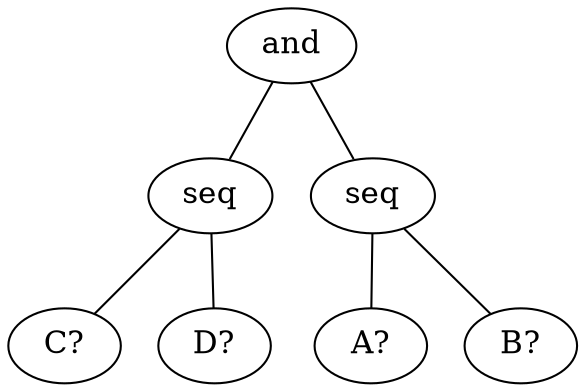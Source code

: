graph pt {
	graph [bgcolor=white]
	node [fixedsize=false shape=ellipse]
	4512743120 [label=and color=black fontcolor=black fontsize=15]
	4512742416 [label=seq color=black fontcolor=black fontsize=15]
	4512741840 [label="C?" color=black fontcolor=black fontsize=15]
	4512742416 -- 4512741840 [dirType=none]
	4981783632 [label="D?" color=black fontcolor=black fontsize=15]
	4512742416 -- 4981783632 [dirType=none]
	4512743120 -- 4512742416 [dirType=none]
	4512742352 [label=seq color=black fontcolor=black fontsize=15]
	4981783440 [label="A?" color=black fontcolor=black fontsize=15]
	4512742352 -- 4981783440 [dirType=none]
	4981783248 [label="B?" color=black fontcolor=black fontsize=15]
	4512742352 -- 4981783248 [dirType=none]
	4512743120 -- 4512742352 [dirType=none]
	overlap=false
	splines=false
}
